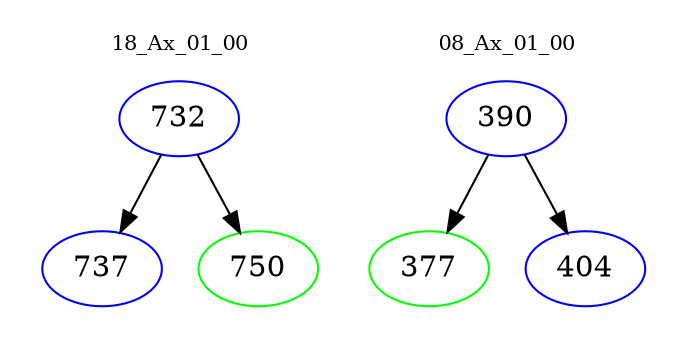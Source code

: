 digraph{
subgraph cluster_0 {
color = white
label = "18_Ax_01_00";
fontsize=10;
T0_732 [label="732", color="blue"]
T0_732 -> T0_737 [color="black"]
T0_737 [label="737", color="blue"]
T0_732 -> T0_750 [color="black"]
T0_750 [label="750", color="green"]
}
subgraph cluster_1 {
color = white
label = "08_Ax_01_00";
fontsize=10;
T1_390 [label="390", color="blue"]
T1_390 -> T1_377 [color="black"]
T1_377 [label="377", color="green"]
T1_390 -> T1_404 [color="black"]
T1_404 [label="404", color="blue"]
}
}
